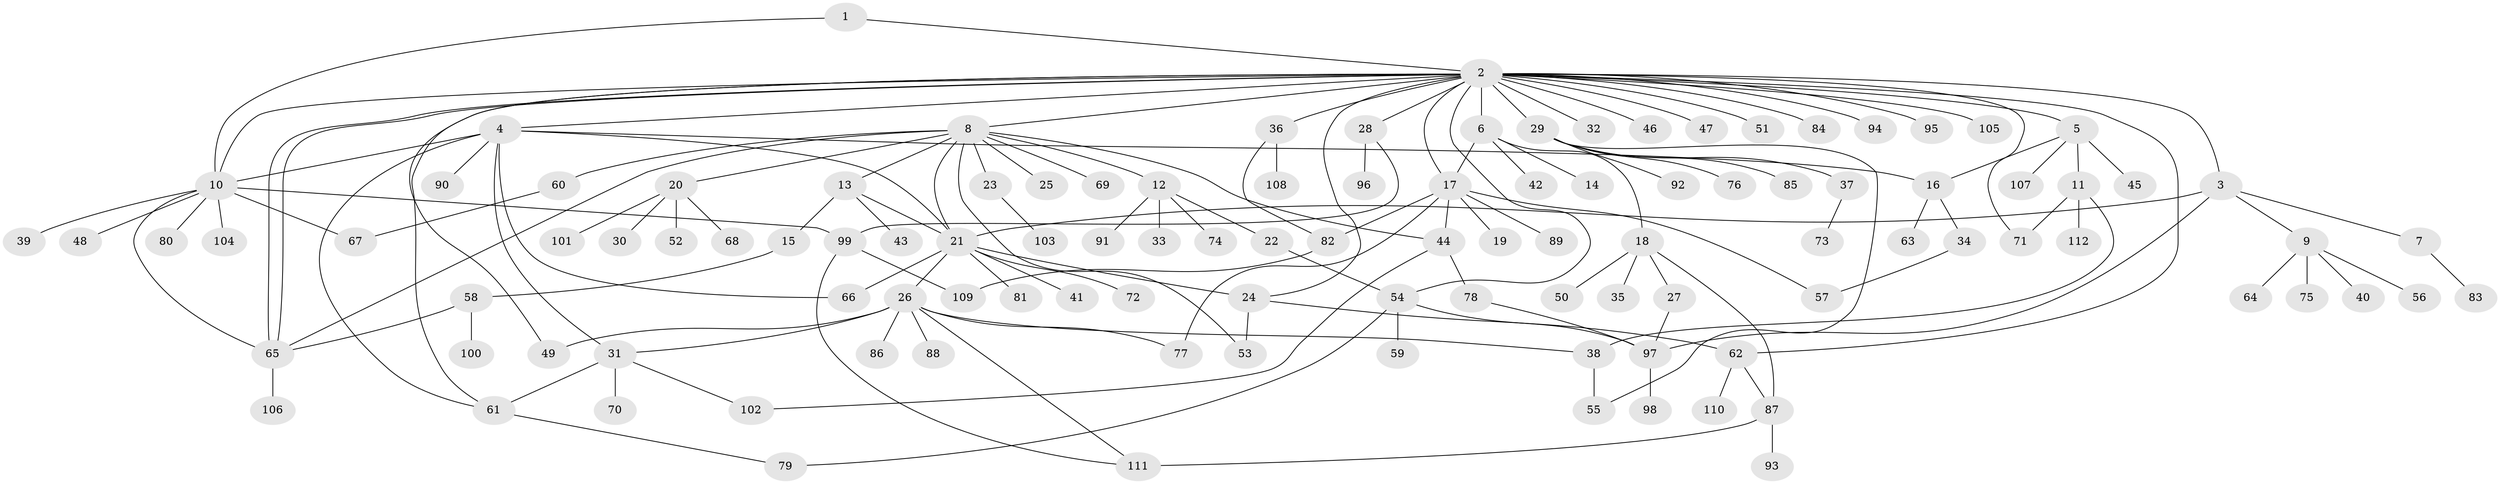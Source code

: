 // coarse degree distribution, {3: 0.17647058823529413, 1: 0.3235294117647059, 2: 0.11764705882352941, 9: 0.058823529411764705, 7: 0.058823529411764705, 6: 0.08823529411764706, 4: 0.08823529411764706, 19: 0.029411764705882353, 5: 0.058823529411764705}
// Generated by graph-tools (version 1.1) at 2025/36/03/04/25 23:36:45]
// undirected, 112 vertices, 149 edges
graph export_dot {
  node [color=gray90,style=filled];
  1;
  2;
  3;
  4;
  5;
  6;
  7;
  8;
  9;
  10;
  11;
  12;
  13;
  14;
  15;
  16;
  17;
  18;
  19;
  20;
  21;
  22;
  23;
  24;
  25;
  26;
  27;
  28;
  29;
  30;
  31;
  32;
  33;
  34;
  35;
  36;
  37;
  38;
  39;
  40;
  41;
  42;
  43;
  44;
  45;
  46;
  47;
  48;
  49;
  50;
  51;
  52;
  53;
  54;
  55;
  56;
  57;
  58;
  59;
  60;
  61;
  62;
  63;
  64;
  65;
  66;
  67;
  68;
  69;
  70;
  71;
  72;
  73;
  74;
  75;
  76;
  77;
  78;
  79;
  80;
  81;
  82;
  83;
  84;
  85;
  86;
  87;
  88;
  89;
  90;
  91;
  92;
  93;
  94;
  95;
  96;
  97;
  98;
  99;
  100;
  101;
  102;
  103;
  104;
  105;
  106;
  107;
  108;
  109;
  110;
  111;
  112;
  1 -- 2;
  1 -- 10;
  2 -- 3;
  2 -- 4;
  2 -- 5;
  2 -- 6;
  2 -- 8;
  2 -- 10;
  2 -- 17;
  2 -- 24;
  2 -- 28;
  2 -- 29;
  2 -- 32;
  2 -- 36;
  2 -- 46;
  2 -- 47;
  2 -- 49;
  2 -- 51;
  2 -- 54;
  2 -- 61;
  2 -- 62;
  2 -- 65;
  2 -- 65;
  2 -- 71;
  2 -- 84;
  2 -- 94;
  2 -- 95;
  2 -- 105;
  3 -- 7;
  3 -- 9;
  3 -- 21;
  3 -- 97;
  4 -- 10;
  4 -- 16;
  4 -- 21;
  4 -- 31;
  4 -- 61;
  4 -- 66;
  4 -- 90;
  5 -- 11;
  5 -- 16;
  5 -- 45;
  5 -- 107;
  6 -- 14;
  6 -- 17;
  6 -- 18;
  6 -- 42;
  7 -- 83;
  8 -- 12;
  8 -- 13;
  8 -- 20;
  8 -- 21;
  8 -- 23;
  8 -- 25;
  8 -- 44;
  8 -- 53;
  8 -- 60;
  8 -- 65;
  8 -- 69;
  9 -- 40;
  9 -- 56;
  9 -- 64;
  9 -- 75;
  10 -- 39;
  10 -- 48;
  10 -- 65;
  10 -- 67;
  10 -- 80;
  10 -- 99;
  10 -- 104;
  11 -- 38;
  11 -- 71;
  11 -- 112;
  12 -- 22;
  12 -- 33;
  12 -- 74;
  12 -- 91;
  13 -- 15;
  13 -- 21;
  13 -- 43;
  15 -- 58;
  16 -- 34;
  16 -- 63;
  17 -- 19;
  17 -- 44;
  17 -- 57;
  17 -- 77;
  17 -- 82;
  17 -- 89;
  18 -- 27;
  18 -- 35;
  18 -- 50;
  18 -- 87;
  20 -- 30;
  20 -- 52;
  20 -- 68;
  20 -- 101;
  21 -- 24;
  21 -- 26;
  21 -- 41;
  21 -- 66;
  21 -- 72;
  21 -- 81;
  22 -- 54;
  23 -- 103;
  24 -- 53;
  24 -- 62;
  26 -- 31;
  26 -- 38;
  26 -- 49;
  26 -- 77;
  26 -- 86;
  26 -- 88;
  26 -- 111;
  27 -- 97;
  28 -- 96;
  28 -- 99;
  29 -- 37;
  29 -- 55;
  29 -- 76;
  29 -- 85;
  29 -- 92;
  31 -- 61;
  31 -- 70;
  31 -- 102;
  34 -- 57;
  36 -- 82;
  36 -- 108;
  37 -- 73;
  38 -- 55;
  44 -- 78;
  44 -- 102;
  54 -- 59;
  54 -- 79;
  54 -- 97;
  58 -- 65;
  58 -- 100;
  60 -- 67;
  61 -- 79;
  62 -- 87;
  62 -- 110;
  65 -- 106;
  78 -- 97;
  82 -- 109;
  87 -- 93;
  87 -- 111;
  97 -- 98;
  99 -- 109;
  99 -- 111;
}

